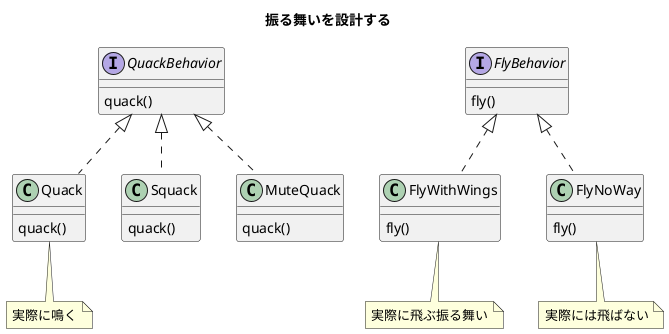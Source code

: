 @startuml

title 振る舞いを設計する

interface FlyBehavior {
    fly()
}

class FlyWithWings {
    fly()
}
note bottom : 実際に飛ぶ振る舞い

class FlyNoWay {
    fly()
}
note bottom : 実際には飛ばない

FlyWithWings .up.|> FlyBehavior
FlyNoWay .up.|> FlyBehavior

interface QuackBehavior {
    quack()
}

class Quack {
    quack()
}
note bottom : 実際に鳴く

class Squack {
    quack()
}

class MuteQuack {
    quack()
}

Quack .up.|> QuackBehavior
Squack .up.|> QuackBehavior
MuteQuack .up.|> QuackBehavior


@enduml